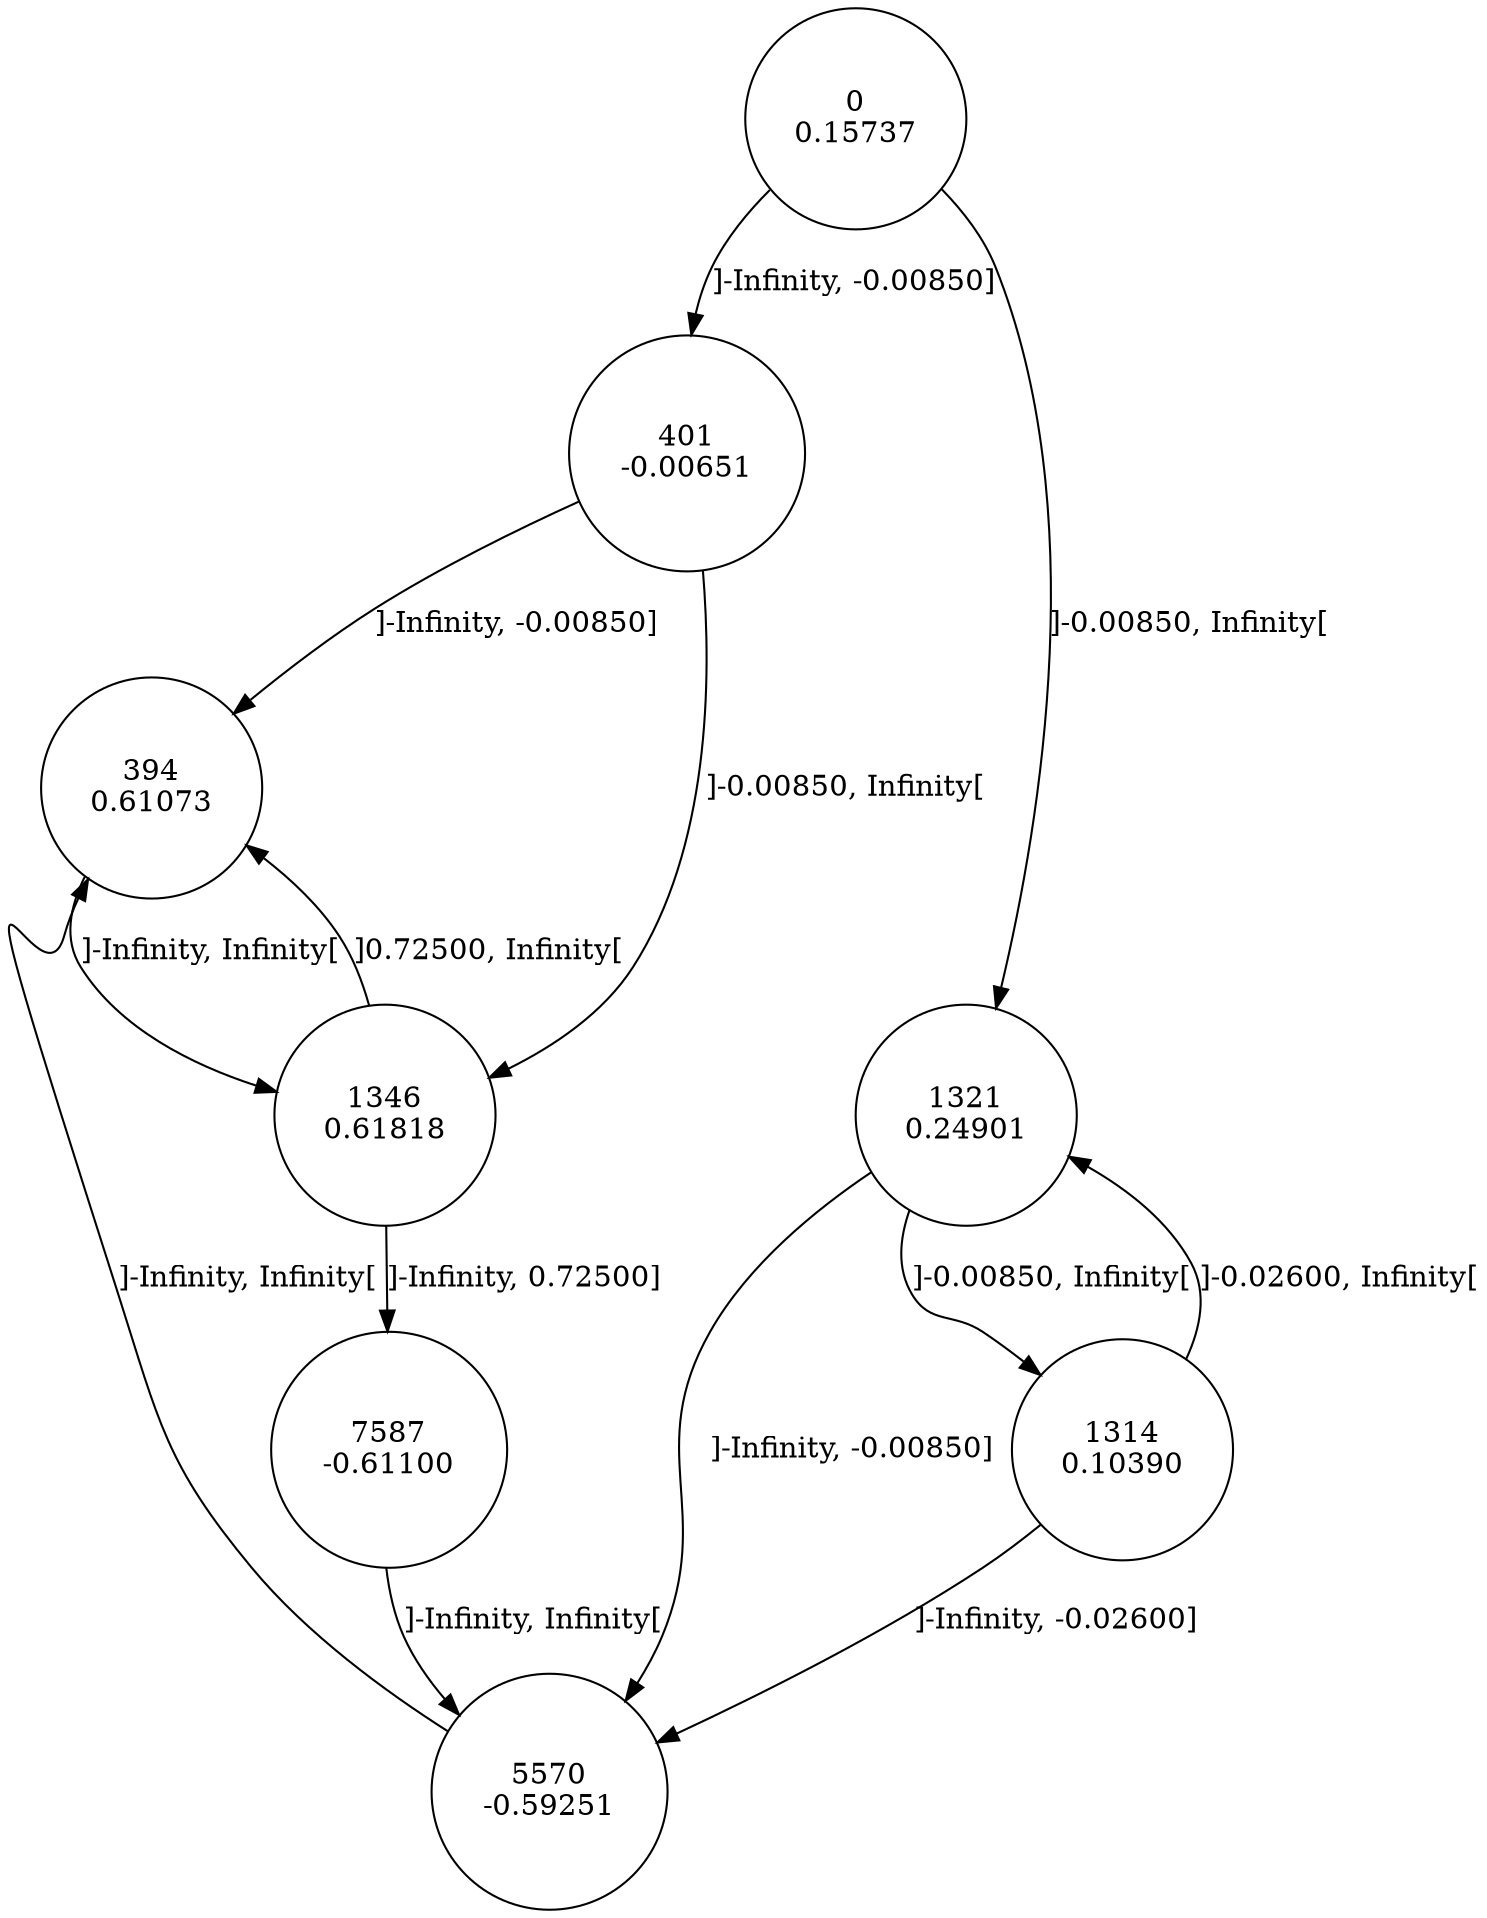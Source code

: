 digraph DFA {
0 [shape=circle, label="0\n0.15737"];
	0 -> 401 [label="]-Infinity, -0.00850]"];
	0 -> 1321 [label="]-0.00850, Infinity["];
1321 [shape=circle, label="1321\n0.24901"];
	1321 -> 5570 [label="]-Infinity, -0.00850]"];
	1321 -> 1314 [label="]-0.00850, Infinity["];
1314 [shape=circle, label="1314\n0.10390"];
	1314 -> 5570 [label="]-Infinity, -0.02600]"];
	1314 -> 1321 [label="]-0.02600, Infinity["];
5570 [shape=circle, label="5570\n-0.59251"];
	5570 -> 394 [label="]-Infinity, Infinity["];
394 [shape=circle, label="394\n0.61073"];
	394 -> 1346 [label="]-Infinity, Infinity["];
1346 [shape=circle, label="1346\n0.61818"];
	1346 -> 7587 [label="]-Infinity, 0.72500]"];
	1346 -> 394 [label="]0.72500, Infinity["];
7587 [shape=circle, label="7587\n-0.61100"];
	7587 -> 5570 [label="]-Infinity, Infinity["];
401 [shape=circle, label="401\n-0.00651"];
	401 -> 394 [label="]-Infinity, -0.00850]"];
	401 -> 1346 [label="]-0.00850, Infinity["];
}